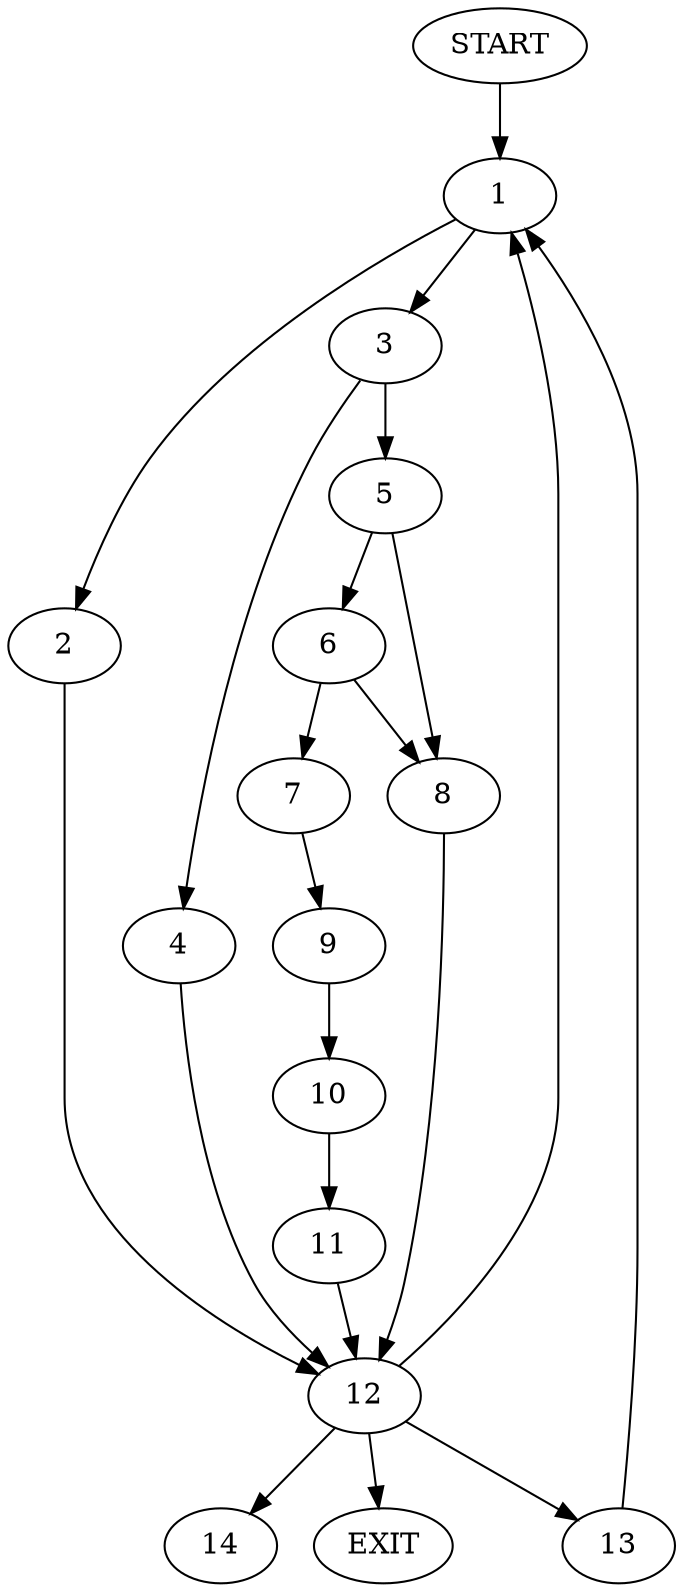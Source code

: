 digraph { 
0 [label="START"];
1;
2;
3;
4;
5;
6;
7;
8;
9;
10;
11;
12;
13;
14;
15[label="EXIT"];
0 -> 1;
1 -> 2;
1 -> 3;
2 -> 12;
3 -> 4;
3 -> 5;
4 -> 12;
5 -> 6;
5 -> 8;
6 -> 7;
6 -> 8;
7 -> 9;
8 -> 12;
9 -> 10;
10 -> 11;
11 -> 12;
12 -> 15;
12 -> 13;
12:s2 -> 14;
12:s3 -> 1;
13 -> 1;
}